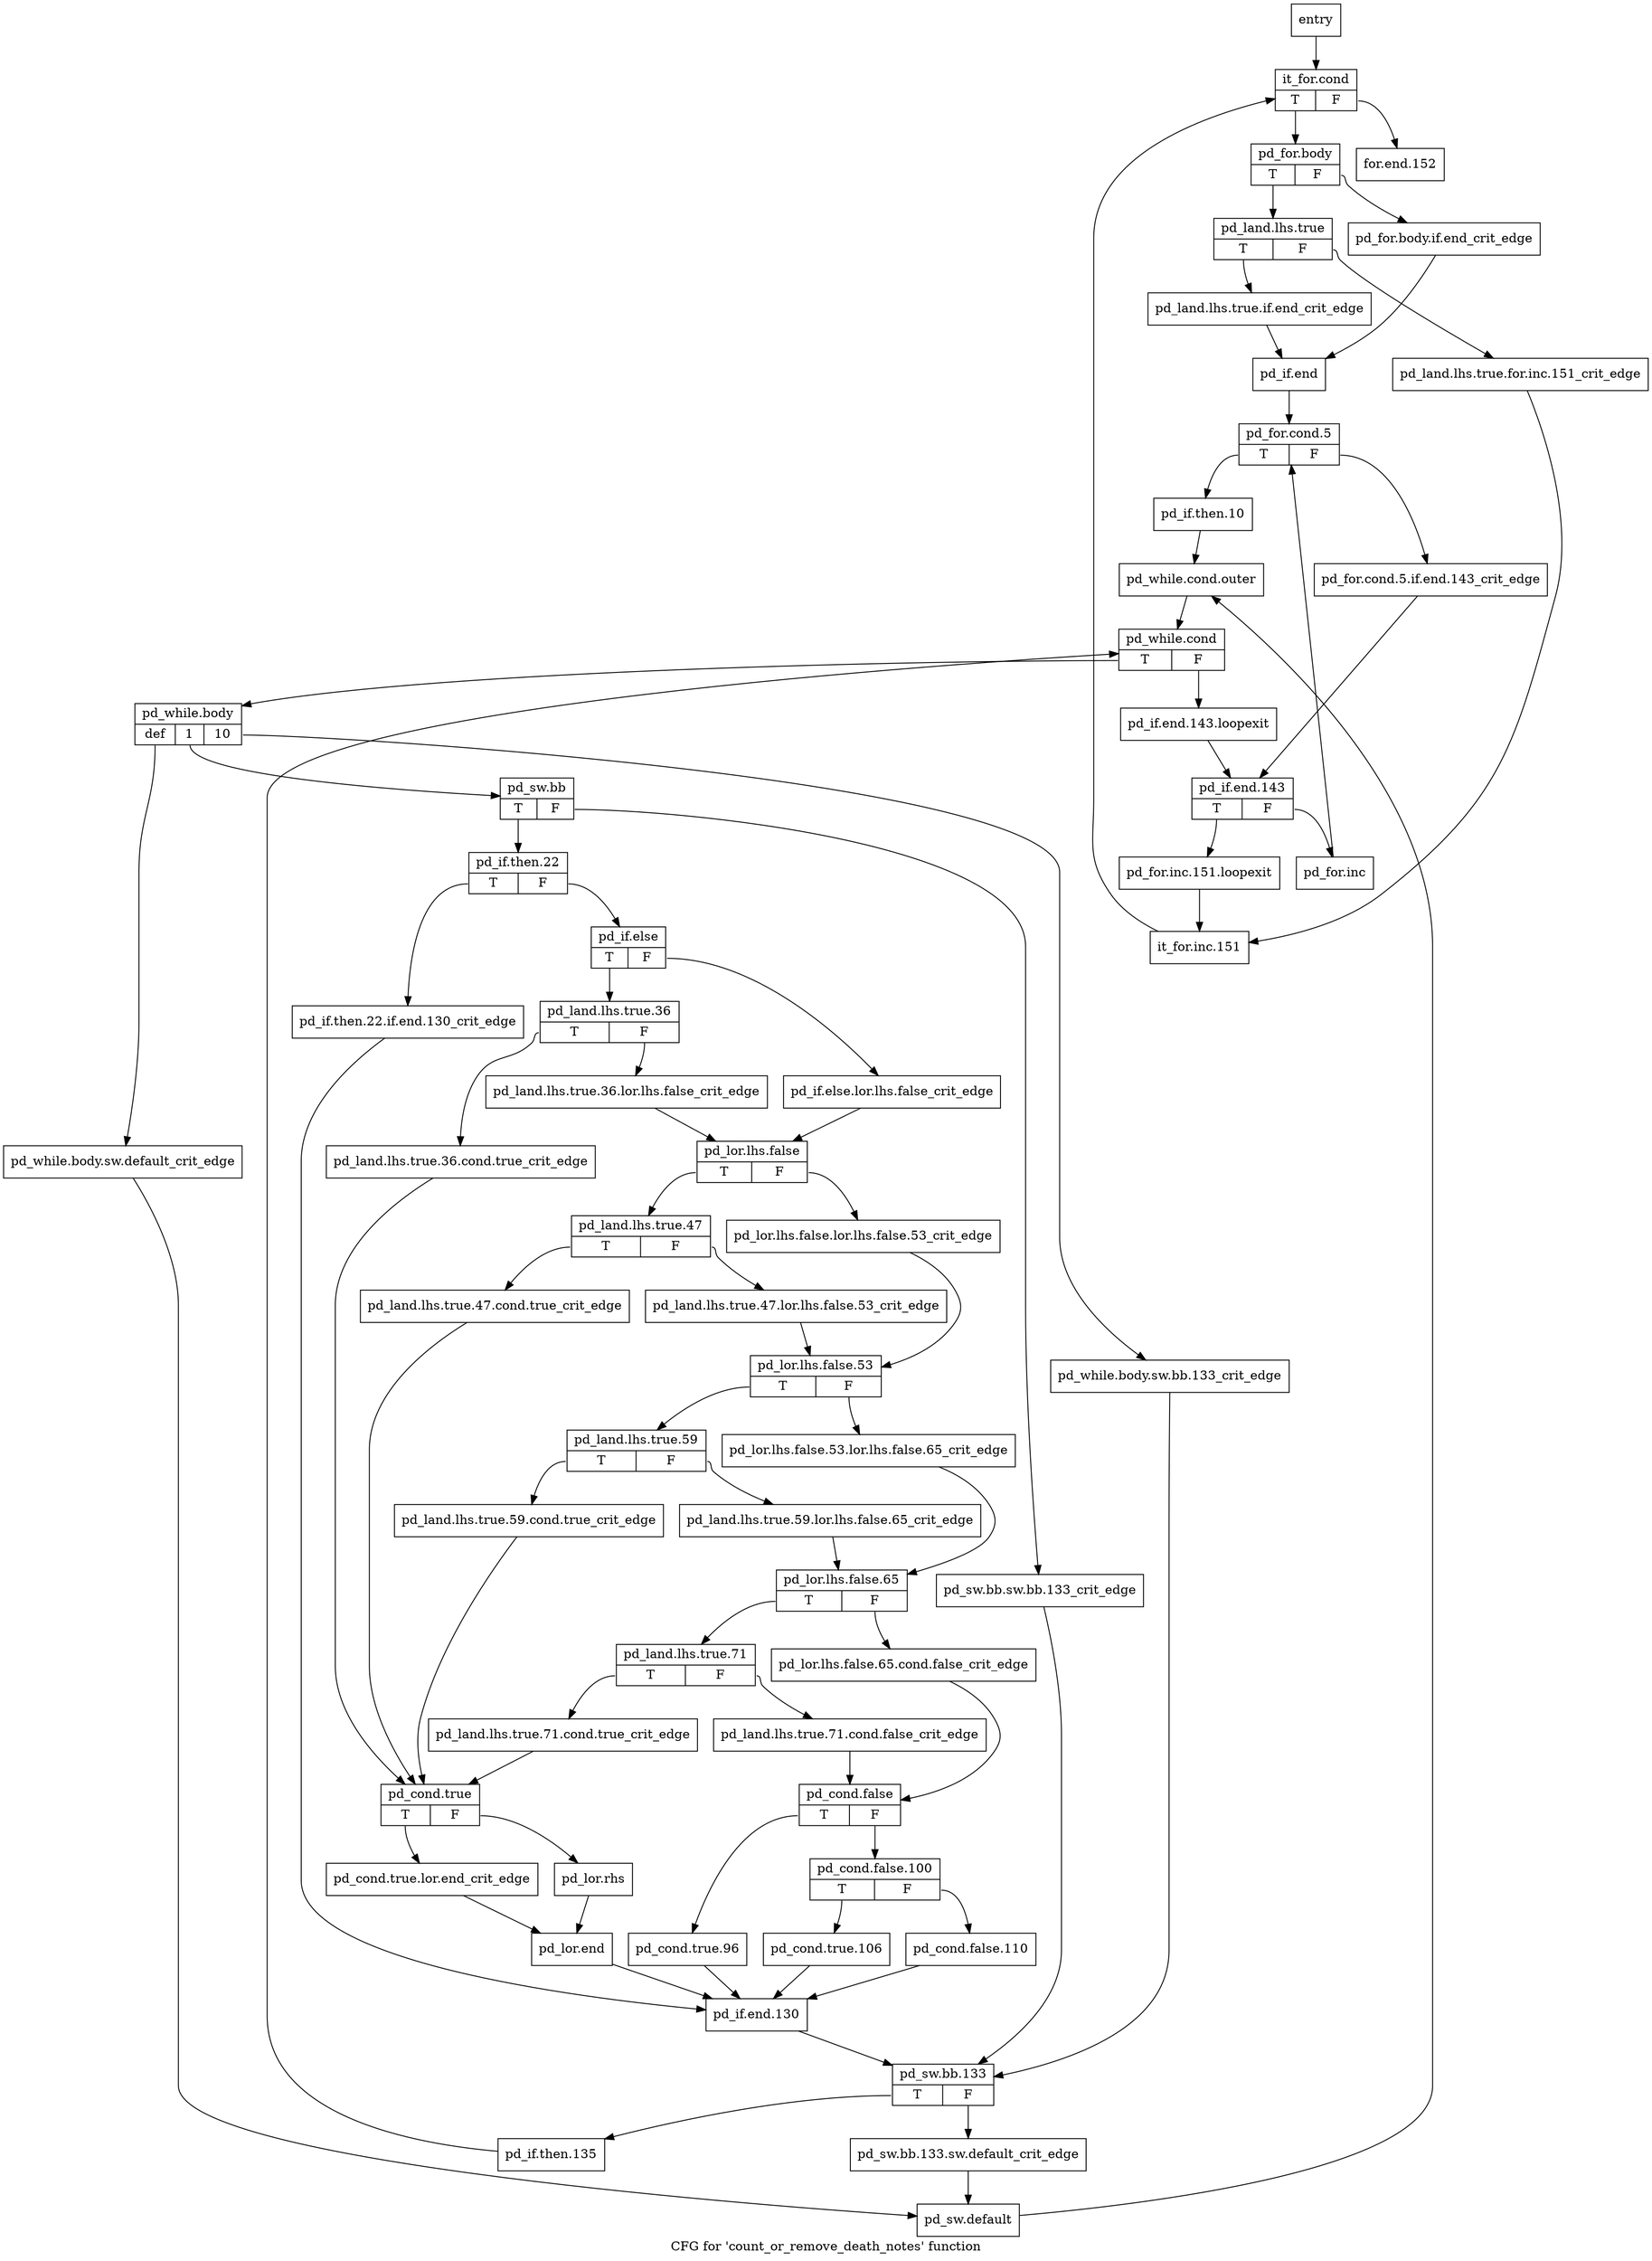 digraph "CFG for 'count_or_remove_death_notes' function" {
	label="CFG for 'count_or_remove_death_notes' function";

	Node0x4601c50 [shape=record,label="{entry}"];
	Node0x4601c50 -> Node0x4601ca0;
	Node0x4601ca0 [shape=record,label="{it_for.cond|{<s0>T|<s1>F}}"];
	Node0x4601ca0:s0 -> Node0x4602380;
	Node0x4601ca0:s1 -> Node0x4603550;
	Node0x4602380 [shape=record,label="{pd_for.body|{<s0>T|<s1>F}}"];
	Node0x4602380:s0 -> Node0x4602420;
	Node0x4602380:s1 -> Node0x46023d0;
	Node0x46023d0 [shape=record,label="{pd_for.body.if.end_crit_edge}"];
	Node0x46023d0 -> Node0x4602510;
	Node0x4602420 [shape=record,label="{pd_land.lhs.true|{<s0>T|<s1>F}}"];
	Node0x4602420:s0 -> Node0x46024c0;
	Node0x4602420:s1 -> Node0x4602470;
	Node0x4602470 [shape=record,label="{pd_land.lhs.true.for.inc.151_crit_edge}"];
	Node0x4602470 -> Node0x4603500;
	Node0x46024c0 [shape=record,label="{pd_land.lhs.true.if.end_crit_edge}"];
	Node0x46024c0 -> Node0x4602510;
	Node0x4602510 [shape=record,label="{pd_if.end}"];
	Node0x4602510 -> Node0x4602560;
	Node0x4602560 [shape=record,label="{pd_for.cond.5|{<s0>T|<s1>F}}"];
	Node0x4602560:s0 -> Node0x4602600;
	Node0x4602560:s1 -> Node0x46025b0;
	Node0x46025b0 [shape=record,label="{pd_for.cond.5.if.end.143_crit_edge}"];
	Node0x46025b0 -> Node0x4603410;
	Node0x4602600 [shape=record,label="{pd_if.then.10}"];
	Node0x4602600 -> Node0x4602650;
	Node0x4602650 [shape=record,label="{pd_while.cond.outer}"];
	Node0x4602650 -> Node0x46026a0;
	Node0x46026a0 [shape=record,label="{pd_while.cond|{<s0>T|<s1>F}}"];
	Node0x46026a0:s0 -> Node0x46026f0;
	Node0x46026a0:s1 -> Node0x46033c0;
	Node0x46026f0 [shape=record,label="{pd_while.body|{<s0>def|<s1>1|<s2>10}}"];
	Node0x46026f0:s0 -> Node0x4602790;
	Node0x46026f0:s1 -> Node0x46027e0;
	Node0x46026f0:s2 -> Node0x4602740;
	Node0x4602740 [shape=record,label="{pd_while.body.sw.bb.133_crit_edge}"];
	Node0x4602740 -> Node0x4603280;
	Node0x4602790 [shape=record,label="{pd_while.body.sw.default_crit_edge}"];
	Node0x4602790 -> Node0x4603370;
	Node0x46027e0 [shape=record,label="{pd_sw.bb|{<s0>T|<s1>F}}"];
	Node0x46027e0:s0 -> Node0x4602880;
	Node0x46027e0:s1 -> Node0x4602830;
	Node0x4602830 [shape=record,label="{pd_sw.bb.sw.bb.133_crit_edge}"];
	Node0x4602830 -> Node0x4603280;
	Node0x4602880 [shape=record,label="{pd_if.then.22|{<s0>T|<s1>F}}"];
	Node0x4602880:s0 -> Node0x46028d0;
	Node0x4602880:s1 -> Node0x4602920;
	Node0x46028d0 [shape=record,label="{pd_if.then.22.if.end.130_crit_edge}"];
	Node0x46028d0 -> Node0x4603230;
	Node0x4602920 [shape=record,label="{pd_if.else|{<s0>T|<s1>F}}"];
	Node0x4602920:s0 -> Node0x46029c0;
	Node0x4602920:s1 -> Node0x4602970;
	Node0x4602970 [shape=record,label="{pd_if.else.lor.lhs.false_crit_edge}"];
	Node0x4602970 -> Node0x4602ab0;
	Node0x46029c0 [shape=record,label="{pd_land.lhs.true.36|{<s0>T|<s1>F}}"];
	Node0x46029c0:s0 -> Node0x4602a60;
	Node0x46029c0:s1 -> Node0x4602a10;
	Node0x4602a10 [shape=record,label="{pd_land.lhs.true.36.lor.lhs.false_crit_edge}"];
	Node0x4602a10 -> Node0x4602ab0;
	Node0x4602a60 [shape=record,label="{pd_land.lhs.true.36.cond.true_crit_edge}"];
	Node0x4602a60 -> Node0x4602f60;
	Node0x4602ab0 [shape=record,label="{pd_lor.lhs.false|{<s0>T|<s1>F}}"];
	Node0x4602ab0:s0 -> Node0x4602b50;
	Node0x4602ab0:s1 -> Node0x4602b00;
	Node0x4602b00 [shape=record,label="{pd_lor.lhs.false.lor.lhs.false.53_crit_edge}"];
	Node0x4602b00 -> Node0x4602c40;
	Node0x4602b50 [shape=record,label="{pd_land.lhs.true.47|{<s0>T|<s1>F}}"];
	Node0x4602b50:s0 -> Node0x4602bf0;
	Node0x4602b50:s1 -> Node0x4602ba0;
	Node0x4602ba0 [shape=record,label="{pd_land.lhs.true.47.lor.lhs.false.53_crit_edge}"];
	Node0x4602ba0 -> Node0x4602c40;
	Node0x4602bf0 [shape=record,label="{pd_land.lhs.true.47.cond.true_crit_edge}"];
	Node0x4602bf0 -> Node0x4602f60;
	Node0x4602c40 [shape=record,label="{pd_lor.lhs.false.53|{<s0>T|<s1>F}}"];
	Node0x4602c40:s0 -> Node0x4602ce0;
	Node0x4602c40:s1 -> Node0x4602c90;
	Node0x4602c90 [shape=record,label="{pd_lor.lhs.false.53.lor.lhs.false.65_crit_edge}"];
	Node0x4602c90 -> Node0x4602dd0;
	Node0x4602ce0 [shape=record,label="{pd_land.lhs.true.59|{<s0>T|<s1>F}}"];
	Node0x4602ce0:s0 -> Node0x4602d80;
	Node0x4602ce0:s1 -> Node0x4602d30;
	Node0x4602d30 [shape=record,label="{pd_land.lhs.true.59.lor.lhs.false.65_crit_edge}"];
	Node0x4602d30 -> Node0x4602dd0;
	Node0x4602d80 [shape=record,label="{pd_land.lhs.true.59.cond.true_crit_edge}"];
	Node0x4602d80 -> Node0x4602f60;
	Node0x4602dd0 [shape=record,label="{pd_lor.lhs.false.65|{<s0>T|<s1>F}}"];
	Node0x4602dd0:s0 -> Node0x4602e70;
	Node0x4602dd0:s1 -> Node0x4602e20;
	Node0x4602e20 [shape=record,label="{pd_lor.lhs.false.65.cond.false_crit_edge}"];
	Node0x4602e20 -> Node0x46030a0;
	Node0x4602e70 [shape=record,label="{pd_land.lhs.true.71|{<s0>T|<s1>F}}"];
	Node0x4602e70:s0 -> Node0x4602f10;
	Node0x4602e70:s1 -> Node0x4602ec0;
	Node0x4602ec0 [shape=record,label="{pd_land.lhs.true.71.cond.false_crit_edge}"];
	Node0x4602ec0 -> Node0x46030a0;
	Node0x4602f10 [shape=record,label="{pd_land.lhs.true.71.cond.true_crit_edge}"];
	Node0x4602f10 -> Node0x4602f60;
	Node0x4602f60 [shape=record,label="{pd_cond.true|{<s0>T|<s1>F}}"];
	Node0x4602f60:s0 -> Node0x4602fb0;
	Node0x4602f60:s1 -> Node0x4603000;
	Node0x4602fb0 [shape=record,label="{pd_cond.true.lor.end_crit_edge}"];
	Node0x4602fb0 -> Node0x4603050;
	Node0x4603000 [shape=record,label="{pd_lor.rhs}"];
	Node0x4603000 -> Node0x4603050;
	Node0x4603050 [shape=record,label="{pd_lor.end}"];
	Node0x4603050 -> Node0x4603230;
	Node0x46030a0 [shape=record,label="{pd_cond.false|{<s0>T|<s1>F}}"];
	Node0x46030a0:s0 -> Node0x46030f0;
	Node0x46030a0:s1 -> Node0x4603140;
	Node0x46030f0 [shape=record,label="{pd_cond.true.96}"];
	Node0x46030f0 -> Node0x4603230;
	Node0x4603140 [shape=record,label="{pd_cond.false.100|{<s0>T|<s1>F}}"];
	Node0x4603140:s0 -> Node0x4603190;
	Node0x4603140:s1 -> Node0x46031e0;
	Node0x4603190 [shape=record,label="{pd_cond.true.106}"];
	Node0x4603190 -> Node0x4603230;
	Node0x46031e0 [shape=record,label="{pd_cond.false.110}"];
	Node0x46031e0 -> Node0x4603230;
	Node0x4603230 [shape=record,label="{pd_if.end.130}"];
	Node0x4603230 -> Node0x4603280;
	Node0x4603280 [shape=record,label="{pd_sw.bb.133|{<s0>T|<s1>F}}"];
	Node0x4603280:s0 -> Node0x4603320;
	Node0x4603280:s1 -> Node0x46032d0;
	Node0x46032d0 [shape=record,label="{pd_sw.bb.133.sw.default_crit_edge}"];
	Node0x46032d0 -> Node0x4603370;
	Node0x4603320 [shape=record,label="{pd_if.then.135}"];
	Node0x4603320 -> Node0x46026a0;
	Node0x4603370 [shape=record,label="{pd_sw.default}"];
	Node0x4603370 -> Node0x4602650;
	Node0x46033c0 [shape=record,label="{pd_if.end.143.loopexit}"];
	Node0x46033c0 -> Node0x4603410;
	Node0x4603410 [shape=record,label="{pd_if.end.143|{<s0>T|<s1>F}}"];
	Node0x4603410:s0 -> Node0x46034b0;
	Node0x4603410:s1 -> Node0x4603460;
	Node0x4603460 [shape=record,label="{pd_for.inc}"];
	Node0x4603460 -> Node0x4602560;
	Node0x46034b0 [shape=record,label="{pd_for.inc.151.loopexit}"];
	Node0x46034b0 -> Node0x4603500;
	Node0x4603500 [shape=record,label="{it_for.inc.151}"];
	Node0x4603500 -> Node0x4601ca0;
	Node0x4603550 [shape=record,label="{for.end.152}"];
}
